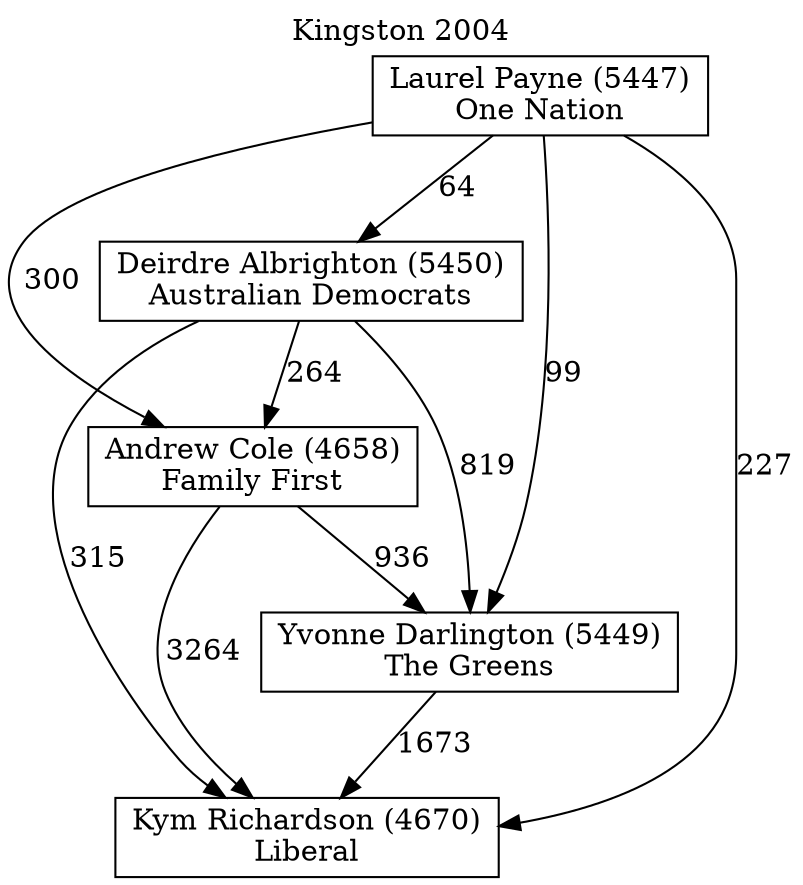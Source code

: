 // House preference flow
digraph "Kym Richardson (4670)_Kingston_2004" {
	graph [label="Kingston 2004" labelloc=t mclimit=10]
	node [shape=box]
	"Kym Richardson (4670)" [label="Kym Richardson (4670)
Liberal"]
	"Yvonne Darlington (5449)" [label="Yvonne Darlington (5449)
The Greens"]
	"Andrew Cole (4658)" [label="Andrew Cole (4658)
Family First"]
	"Deirdre Albrighton (5450)" [label="Deirdre Albrighton (5450)
Australian Democrats"]
	"Laurel Payne (5447)" [label="Laurel Payne (5447)
One Nation"]
	"Yvonne Darlington (5449)" -> "Kym Richardson (4670)" [label=1673]
	"Andrew Cole (4658)" -> "Yvonne Darlington (5449)" [label=936]
	"Deirdre Albrighton (5450)" -> "Andrew Cole (4658)" [label=264]
	"Laurel Payne (5447)" -> "Deirdre Albrighton (5450)" [label=64]
	"Andrew Cole (4658)" -> "Kym Richardson (4670)" [label=3264]
	"Deirdre Albrighton (5450)" -> "Kym Richardson (4670)" [label=315]
	"Laurel Payne (5447)" -> "Kym Richardson (4670)" [label=227]
	"Laurel Payne (5447)" -> "Andrew Cole (4658)" [label=300]
	"Deirdre Albrighton (5450)" -> "Yvonne Darlington (5449)" [label=819]
	"Laurel Payne (5447)" -> "Yvonne Darlington (5449)" [label=99]
}
